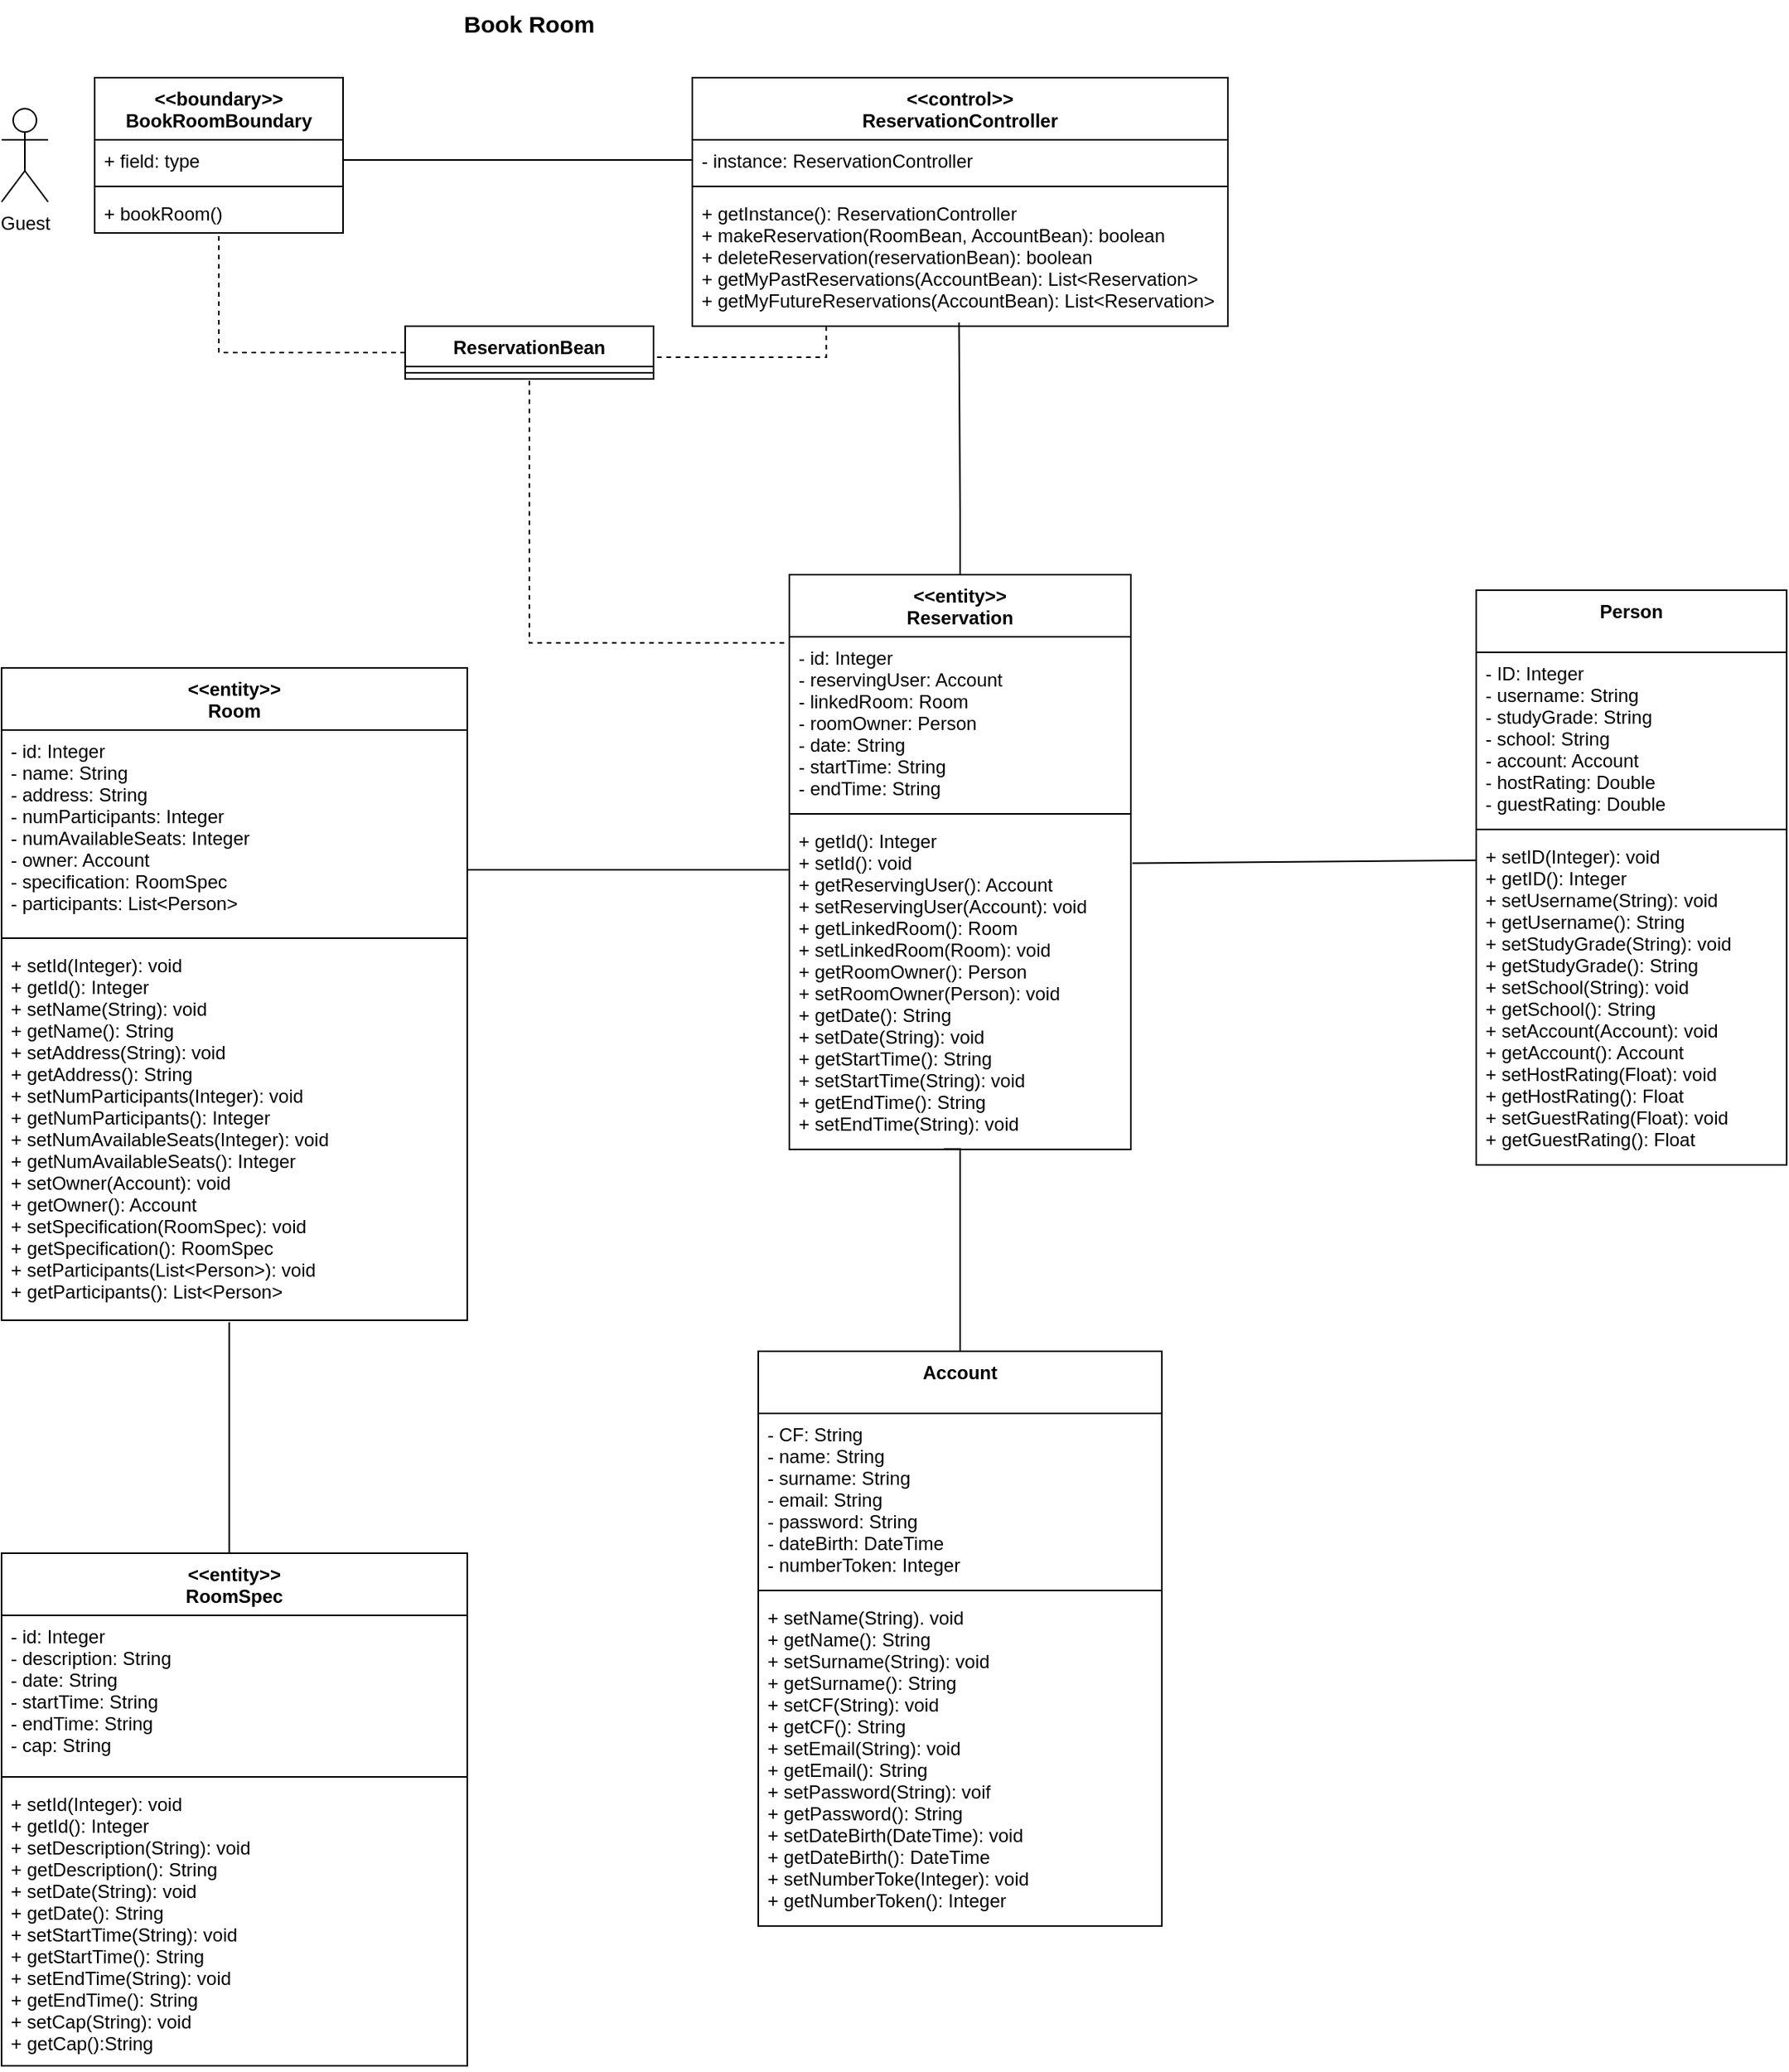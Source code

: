 <mxfile version="14.3.1" type="github">
  <diagram id="C5RBs43oDa-KdzZeNtuy" name="Page-1">
    <mxGraphModel dx="1038" dy="580" grid="1" gridSize="10" guides="1" tooltips="1" connect="1" arrows="1" fold="1" page="1" pageScale="1" pageWidth="1169" pageHeight="827" math="0" shadow="0">
      <root>
        <mxCell id="WIyWlLk6GJQsqaUBKTNV-0" />
        <mxCell id="WIyWlLk6GJQsqaUBKTNV-1" parent="WIyWlLk6GJQsqaUBKTNV-0" />
        <mxCell id="XrgExkq0QpoPTBbIDU7i-40" style="edgeStyle=orthogonalEdgeStyle;rounded=0;orthogonalLoop=1;jettySize=auto;html=1;exitX=0.25;exitY=1;exitDx=0;exitDy=0;entryX=1;entryY=0.5;entryDx=0;entryDy=0;endArrow=none;endFill=0;dashed=1;" parent="WIyWlLk6GJQsqaUBKTNV-1" source="XrgExkq0QpoPTBbIDU7i-41" target="XrgExkq0QpoPTBbIDU7i-52" edge="1">
          <mxGeometry relative="1" as="geometry">
            <Array as="points">
              <mxPoint x="601" y="250" />
              <mxPoint x="490" y="250" />
            </Array>
          </mxGeometry>
        </mxCell>
        <mxCell id="XrgExkq0QpoPTBbIDU7i-41" value="&lt;&lt;control&gt;&gt;&#xa;ReservationController" style="swimlane;fontStyle=1;align=center;verticalAlign=top;childLayout=stackLayout;horizontal=1;startSize=40;horizontalStack=0;resizeParent=1;resizeParentMax=0;resizeLast=0;collapsible=1;marginBottom=0;" parent="WIyWlLk6GJQsqaUBKTNV-1" vertex="1">
          <mxGeometry x="515" y="70" width="345" height="160" as="geometry" />
        </mxCell>
        <mxCell id="XrgExkq0QpoPTBbIDU7i-42" value="- instance: ReservationController" style="text;strokeColor=none;fillColor=none;align=left;verticalAlign=top;spacingLeft=4;spacingRight=4;overflow=hidden;rotatable=0;points=[[0,0.5],[1,0.5]];portConstraint=eastwest;" parent="XrgExkq0QpoPTBbIDU7i-41" vertex="1">
          <mxGeometry y="40" width="345" height="26" as="geometry" />
        </mxCell>
        <mxCell id="XrgExkq0QpoPTBbIDU7i-43" value="" style="line;strokeWidth=1;fillColor=none;align=left;verticalAlign=middle;spacingTop=-1;spacingLeft=3;spacingRight=3;rotatable=0;labelPosition=right;points=[];portConstraint=eastwest;" parent="XrgExkq0QpoPTBbIDU7i-41" vertex="1">
          <mxGeometry y="66" width="345" height="8" as="geometry" />
        </mxCell>
        <mxCell id="XrgExkq0QpoPTBbIDU7i-44" value="+ getInstance(): ReservationController&#xa;+ makeReservation(RoomBean, AccountBean): boolean&#xa;+ deleteReservation(reservationBean): boolean&#xa;+ getMyPastReservations(AccountBean): List&lt;Reservation&gt;&#xa;+ getMyFutureReservations(AccountBean): List&lt;Reservation&gt;&#xa;&#xa;" style="text;strokeColor=none;fillColor=none;align=left;verticalAlign=top;spacingLeft=4;spacingRight=4;overflow=hidden;rotatable=0;points=[[0,0.5],[1,0.5]];portConstraint=eastwest;" parent="XrgExkq0QpoPTBbIDU7i-41" vertex="1">
          <mxGeometry y="74" width="345" height="86" as="geometry" />
        </mxCell>
        <mxCell id="XrgExkq0QpoPTBbIDU7i-45" value="&lt;&lt;boundary&gt;&gt;&#xa;BookRoomBoundary" style="swimlane;fontStyle=1;align=center;verticalAlign=top;childLayout=stackLayout;horizontal=1;startSize=40;horizontalStack=0;resizeParent=1;resizeParentMax=0;resizeLast=0;collapsible=1;marginBottom=0;" parent="WIyWlLk6GJQsqaUBKTNV-1" vertex="1">
          <mxGeometry x="130" y="70" width="160" height="100" as="geometry" />
        </mxCell>
        <mxCell id="XrgExkq0QpoPTBbIDU7i-46" value="+ field: type" style="text;strokeColor=none;fillColor=none;align=left;verticalAlign=top;spacingLeft=4;spacingRight=4;overflow=hidden;rotatable=0;points=[[0,0.5],[1,0.5]];portConstraint=eastwest;" parent="XrgExkq0QpoPTBbIDU7i-45" vertex="1">
          <mxGeometry y="40" width="160" height="26" as="geometry" />
        </mxCell>
        <mxCell id="XrgExkq0QpoPTBbIDU7i-47" value="" style="line;strokeWidth=1;fillColor=none;align=left;verticalAlign=middle;spacingTop=-1;spacingLeft=3;spacingRight=3;rotatable=0;labelPosition=right;points=[];portConstraint=eastwest;" parent="XrgExkq0QpoPTBbIDU7i-45" vertex="1">
          <mxGeometry y="66" width="160" height="8" as="geometry" />
        </mxCell>
        <mxCell id="XrgExkq0QpoPTBbIDU7i-48" value="+ bookRoom()" style="text;strokeColor=none;fillColor=none;align=left;verticalAlign=top;spacingLeft=4;spacingRight=4;overflow=hidden;rotatable=0;points=[[0,0.5],[1,0.5]];portConstraint=eastwest;" parent="XrgExkq0QpoPTBbIDU7i-45" vertex="1">
          <mxGeometry y="74" width="160" height="26" as="geometry" />
        </mxCell>
        <mxCell id="XrgExkq0QpoPTBbIDU7i-49" value="Guest" style="shape=umlActor;verticalLabelPosition=bottom;verticalAlign=top;html=1;outlineConnect=0;" parent="WIyWlLk6GJQsqaUBKTNV-1" vertex="1">
          <mxGeometry x="70" y="90" width="30" height="60" as="geometry" />
        </mxCell>
        <mxCell id="XrgExkq0QpoPTBbIDU7i-50" style="edgeStyle=orthogonalEdgeStyle;rounded=0;orthogonalLoop=1;jettySize=auto;html=1;exitX=1;exitY=0.5;exitDx=0;exitDy=0;entryX=0;entryY=0.5;entryDx=0;entryDy=0;endArrow=none;endFill=0;" parent="WIyWlLk6GJQsqaUBKTNV-1" source="XrgExkq0QpoPTBbIDU7i-46" target="XrgExkq0QpoPTBbIDU7i-42" edge="1">
          <mxGeometry relative="1" as="geometry" />
        </mxCell>
        <mxCell id="XrgExkq0QpoPTBbIDU7i-51" style="edgeStyle=orthogonalEdgeStyle;rounded=0;orthogonalLoop=1;jettySize=auto;html=1;exitX=0;exitY=0.5;exitDx=0;exitDy=0;dashed=1;endArrow=none;endFill=0;" parent="WIyWlLk6GJQsqaUBKTNV-1" source="XrgExkq0QpoPTBbIDU7i-52" target="XrgExkq0QpoPTBbIDU7i-45" edge="1">
          <mxGeometry relative="1" as="geometry" />
        </mxCell>
        <mxCell id="XrgExkq0QpoPTBbIDU7i-52" value="ReservationBean" style="swimlane;fontStyle=1;align=center;verticalAlign=top;childLayout=stackLayout;horizontal=1;startSize=26;horizontalStack=0;resizeParent=1;resizeParentMax=0;resizeLast=0;collapsible=1;marginBottom=0;" parent="WIyWlLk6GJQsqaUBKTNV-1" vertex="1">
          <mxGeometry x="330" y="230" width="160" height="34" as="geometry" />
        </mxCell>
        <mxCell id="XrgExkq0QpoPTBbIDU7i-53" value="" style="line;strokeWidth=1;fillColor=none;align=left;verticalAlign=middle;spacingTop=-1;spacingLeft=3;spacingRight=3;rotatable=0;labelPosition=right;points=[];portConstraint=eastwest;" parent="XrgExkq0QpoPTBbIDU7i-52" vertex="1">
          <mxGeometry y="26" width="160" height="8" as="geometry" />
        </mxCell>
        <mxCell id="XrgExkq0QpoPTBbIDU7i-54" style="edgeStyle=orthogonalEdgeStyle;rounded=0;orthogonalLoop=1;jettySize=auto;html=1;entryX=0.5;entryY=1;entryDx=0;entryDy=0;dashed=1;endArrow=none;endFill=0;exitX=-0.015;exitY=0.035;exitDx=0;exitDy=0;exitPerimeter=0;" parent="WIyWlLk6GJQsqaUBKTNV-1" source="XrgExkq0QpoPTBbIDU7i-61" target="XrgExkq0QpoPTBbIDU7i-52" edge="1">
          <mxGeometry relative="1" as="geometry">
            <mxPoint x="210" y="310" as="sourcePoint" />
          </mxGeometry>
        </mxCell>
        <mxCell id="XrgExkq0QpoPTBbIDU7i-55" style="edgeStyle=orthogonalEdgeStyle;rounded=0;orthogonalLoop=1;jettySize=auto;html=1;endArrow=none;endFill=0;entryX=0.498;entryY=0.973;entryDx=0;entryDy=0;entryPerimeter=0;exitX=0.5;exitY=0;exitDx=0;exitDy=0;" parent="WIyWlLk6GJQsqaUBKTNV-1" source="XrgExkq0QpoPTBbIDU7i-60" target="XrgExkq0QpoPTBbIDU7i-44" edge="1">
          <mxGeometry relative="1" as="geometry">
            <mxPoint x="595" y="220" as="targetPoint" />
            <Array as="points">
              <mxPoint x="687" y="350" />
            </Array>
            <mxPoint x="290" y="300" as="sourcePoint" />
          </mxGeometry>
        </mxCell>
        <mxCell id="XrgExkq0QpoPTBbIDU7i-56" value="&lt;&lt;entity&gt;&gt;&#xa;Room" style="swimlane;fontStyle=1;align=center;verticalAlign=top;childLayout=stackLayout;horizontal=1;startSize=40;horizontalStack=0;resizeParent=1;resizeParentMax=0;resizeLast=0;collapsible=1;marginBottom=0;" parent="WIyWlLk6GJQsqaUBKTNV-1" vertex="1">
          <mxGeometry x="70" y="450" width="300" height="420" as="geometry" />
        </mxCell>
        <mxCell id="XrgExkq0QpoPTBbIDU7i-57" value="- id: Integer&#xa;- name: String&#xa;- address: String&#xa;- numParticipants: Integer&#xa;- numAvailableSeats: Integer&#xa;- owner: Account&#xa;- specification: RoomSpec&#xa;- participants: List&lt;Person&gt;" style="text;strokeColor=none;fillColor=none;align=left;verticalAlign=top;spacingLeft=4;spacingRight=4;overflow=hidden;rotatable=0;points=[[0,0.5],[1,0.5]];portConstraint=eastwest;fontSize=12;" parent="XrgExkq0QpoPTBbIDU7i-56" vertex="1">
          <mxGeometry y="40" width="300" height="130" as="geometry" />
        </mxCell>
        <mxCell id="XrgExkq0QpoPTBbIDU7i-58" value="" style="line;strokeWidth=1;fillColor=none;align=left;verticalAlign=middle;spacingTop=-1;spacingLeft=3;spacingRight=3;rotatable=0;labelPosition=right;points=[];portConstraint=eastwest;" parent="XrgExkq0QpoPTBbIDU7i-56" vertex="1">
          <mxGeometry y="170" width="300" height="8" as="geometry" />
        </mxCell>
        <mxCell id="XrgExkq0QpoPTBbIDU7i-59" value="+ setId(Integer): void&#xa;+ getId(): Integer&#xa;+ setName(String): void&#xa;+ getName(): String&#xa;+ setAddress(String): void&#xa;+ getAddress(): String&#xa;+ setNumParticipants(Integer): void&#xa;+ getNumParticipants(): Integer&#xa;+ setNumAvailableSeats(Integer): void&#xa;+ getNumAvailableSeats(): Integer&#xa;+ setOwner(Account): void&#xa;+ getOwner(): Account&#xa;+ setSpecification(RoomSpec): void&#xa;+ getSpecification(): RoomSpec&#xa;+ setParticipants(List&lt;Person&gt;): void&#xa;+ getParticipants(): List&lt;Person&gt;" style="text;strokeColor=none;fillColor=none;align=left;verticalAlign=top;spacingLeft=4;spacingRight=4;overflow=hidden;rotatable=0;points=[[0,0.5],[1,0.5]];portConstraint=eastwest;" parent="XrgExkq0QpoPTBbIDU7i-56" vertex="1">
          <mxGeometry y="178" width="300" height="242" as="geometry" />
        </mxCell>
        <mxCell id="XrgExkq0QpoPTBbIDU7i-60" value="&lt;&lt;entity&gt;&gt;&#xa;Reservation" style="swimlane;fontStyle=1;align=center;verticalAlign=top;childLayout=stackLayout;horizontal=1;startSize=40;horizontalStack=0;resizeParent=1;resizeParentMax=0;resizeLast=0;collapsible=1;marginBottom=0;" parent="WIyWlLk6GJQsqaUBKTNV-1" vertex="1">
          <mxGeometry x="577.5" y="390" width="220" height="370" as="geometry" />
        </mxCell>
        <mxCell id="XrgExkq0QpoPTBbIDU7i-61" value="- id: Integer&#xa;- reservingUser: Account&#xa;- linkedRoom: Room&#xa;- roomOwner: Person&#xa;- date: String&#xa;- startTime: String&#xa;- endTime: String" style="text;strokeColor=none;fillColor=none;align=left;verticalAlign=top;spacingLeft=4;spacingRight=4;overflow=hidden;rotatable=0;points=[[0,0.5],[1,0.5]];portConstraint=eastwest;" parent="XrgExkq0QpoPTBbIDU7i-60" vertex="1">
          <mxGeometry y="40" width="220" height="110" as="geometry" />
        </mxCell>
        <mxCell id="XrgExkq0QpoPTBbIDU7i-62" value="" style="line;strokeWidth=1;fillColor=none;align=left;verticalAlign=middle;spacingTop=-1;spacingLeft=3;spacingRight=3;rotatable=0;labelPosition=right;points=[];portConstraint=eastwest;" parent="XrgExkq0QpoPTBbIDU7i-60" vertex="1">
          <mxGeometry y="150" width="220" height="8" as="geometry" />
        </mxCell>
        <mxCell id="XrgExkq0QpoPTBbIDU7i-63" value="+ getId(): Integer&#xa;+ setId(): void&#xa;+ getReservingUser(): Account&#xa;+ setReservingUser(Account): void&#xa;+ getLinkedRoom(): Room&#xa;+ setLinkedRoom(Room): void&#xa;+ getRoomOwner(): Person&#xa;+ setRoomOwner(Person): void&#xa;+ getDate(): String&#xa;+ setDate(String): void&#xa;+ getStartTime(): String&#xa;+ setStartTime(String): void&#xa;+ getEndTime(): String&#xa;+ setEndTime(String): void" style="text;strokeColor=none;fillColor=none;align=left;verticalAlign=top;spacingLeft=4;spacingRight=4;overflow=hidden;rotatable=0;points=[[0,0.5],[1,0.5]];portConstraint=eastwest;" parent="XrgExkq0QpoPTBbIDU7i-60" vertex="1">
          <mxGeometry y="158" width="220" height="212" as="geometry" />
        </mxCell>
        <mxCell id="XrgExkq0QpoPTBbIDU7i-64" style="edgeStyle=orthogonalEdgeStyle;rounded=0;orthogonalLoop=1;jettySize=auto;html=1;exitX=0.5;exitY=0;exitDx=0;exitDy=0;entryX=0.452;entryY=0.999;entryDx=0;entryDy=0;entryPerimeter=0;endArrow=none;endFill=0;" parent="WIyWlLk6GJQsqaUBKTNV-1" source="XrgExkq0QpoPTBbIDU7i-65" target="XrgExkq0QpoPTBbIDU7i-63" edge="1">
          <mxGeometry relative="1" as="geometry">
            <Array as="points">
              <mxPoint x="687" y="760" />
            </Array>
          </mxGeometry>
        </mxCell>
        <mxCell id="XrgExkq0QpoPTBbIDU7i-65" value="Account" style="swimlane;fontStyle=1;align=center;verticalAlign=top;childLayout=stackLayout;horizontal=1;startSize=40;horizontalStack=0;resizeParent=1;resizeParentMax=0;resizeLast=0;collapsible=1;marginBottom=0;" parent="WIyWlLk6GJQsqaUBKTNV-1" vertex="1">
          <mxGeometry x="557.5" y="890" width="260" height="370" as="geometry" />
        </mxCell>
        <mxCell id="XrgExkq0QpoPTBbIDU7i-66" value="- CF: String&#xa;- name: String&#xa;- surname: String&#xa;- email: String&#xa;- password: String&#xa;- dateBirth: DateTime&#xa;- numberToken: Integer&#xa;" style="text;strokeColor=none;fillColor=none;align=left;verticalAlign=top;spacingLeft=4;spacingRight=4;overflow=hidden;rotatable=0;points=[[0,0.5],[1,0.5]];portConstraint=eastwest;" parent="XrgExkq0QpoPTBbIDU7i-65" vertex="1">
          <mxGeometry y="40" width="260" height="110" as="geometry" />
        </mxCell>
        <mxCell id="XrgExkq0QpoPTBbIDU7i-67" value="" style="line;strokeWidth=1;fillColor=none;align=left;verticalAlign=middle;spacingTop=-1;spacingLeft=3;spacingRight=3;rotatable=0;labelPosition=right;points=[];portConstraint=eastwest;" parent="XrgExkq0QpoPTBbIDU7i-65" vertex="1">
          <mxGeometry y="150" width="260" height="8" as="geometry" />
        </mxCell>
        <mxCell id="XrgExkq0QpoPTBbIDU7i-68" value="+ setName(String). void&#xa;+ getName(): String&#xa;+ setSurname(String): void&#xa;+ getSurname(): String&#xa;+ setCF(String): void&#xa;+ getCF(): String&#xa;+ setEmail(String): void&#xa;+ getEmail(): String&#xa;+ setPassword(String): voif&#xa;+ getPassword(): String&#xa;+ setDateBirth(DateTime): void&#xa;+ getDateBirth(): DateTime&#xa;+ setNumberToke(Integer): void&#xa;+ getNumberToken(): Integer" style="text;strokeColor=none;fillColor=none;align=left;verticalAlign=top;spacingLeft=4;spacingRight=4;overflow=hidden;rotatable=0;points=[[0,0.5],[1,0.5]];portConstraint=eastwest;" parent="XrgExkq0QpoPTBbIDU7i-65" vertex="1">
          <mxGeometry y="158" width="260" height="212" as="geometry" />
        </mxCell>
        <mxCell id="XrgExkq0QpoPTBbIDU7i-69" value="Person" style="swimlane;fontStyle=1;align=center;verticalAlign=top;childLayout=stackLayout;horizontal=1;startSize=40;horizontalStack=0;resizeParent=1;resizeParentMax=0;resizeLast=0;collapsible=1;marginBottom=0;" parent="WIyWlLk6GJQsqaUBKTNV-1" vertex="1">
          <mxGeometry x="1020" y="400" width="200" height="370" as="geometry" />
        </mxCell>
        <mxCell id="XrgExkq0QpoPTBbIDU7i-70" value="- ID: Integer&#xa;- username: String&#xa;- studyGrade: String&#xa;- school: String&#xa;- account: Account&#xa;- hostRating: Double&#xa;- guestRating: Double" style="text;strokeColor=none;fillColor=none;align=left;verticalAlign=top;spacingLeft=4;spacingRight=4;overflow=hidden;rotatable=0;points=[[0,0.5],[1,0.5]];portConstraint=eastwest;" parent="XrgExkq0QpoPTBbIDU7i-69" vertex="1">
          <mxGeometry y="40" width="200" height="110" as="geometry" />
        </mxCell>
        <mxCell id="XrgExkq0QpoPTBbIDU7i-71" value="" style="line;strokeWidth=1;fillColor=none;align=left;verticalAlign=middle;spacingTop=-1;spacingLeft=3;spacingRight=3;rotatable=0;labelPosition=right;points=[];portConstraint=eastwest;" parent="XrgExkq0QpoPTBbIDU7i-69" vertex="1">
          <mxGeometry y="150" width="200" height="8" as="geometry" />
        </mxCell>
        <mxCell id="XrgExkq0QpoPTBbIDU7i-72" value="+ setID(Integer): void&#xa;+ getID(): Integer&#xa;+ setUsername(String): void&#xa;+ getUsername(): String&#xa;+ setStudyGrade(String): void&#xa;+ getStudyGrade(): String&#xa;+ setSchool(String): void&#xa;+ getSchool(): String&#xa;+ setAccount(Account): void&#xa;+ getAccount(): Account&#xa;+ setHostRating(Float): void&#xa;+ getHostRating(): Float&#xa;+ setGuestRating(Float): void&#xa;+ getGuestRating(): Float" style="text;strokeColor=none;fillColor=none;align=left;verticalAlign=top;spacingLeft=4;spacingRight=4;overflow=hidden;rotatable=0;points=[[0,0.5],[1,0.5]];portConstraint=eastwest;" parent="XrgExkq0QpoPTBbIDU7i-69" vertex="1">
          <mxGeometry y="158" width="200" height="212" as="geometry" />
        </mxCell>
        <mxCell id="XrgExkq0QpoPTBbIDU7i-73" style="edgeStyle=orthogonalEdgeStyle;rounded=0;orthogonalLoop=1;jettySize=auto;html=1;exitX=0.5;exitY=0;exitDx=0;exitDy=0;entryX=0.489;entryY=1.005;entryDx=0;entryDy=0;entryPerimeter=0;endArrow=none;endFill=0;fontSize=12;" parent="WIyWlLk6GJQsqaUBKTNV-1" source="XrgExkq0QpoPTBbIDU7i-74" target="XrgExkq0QpoPTBbIDU7i-59" edge="1">
          <mxGeometry relative="1" as="geometry">
            <Array as="points">
              <mxPoint x="217" y="1020" />
            </Array>
          </mxGeometry>
        </mxCell>
        <mxCell id="XrgExkq0QpoPTBbIDU7i-74" value="&lt;&lt;entity&gt;&gt;&#xa;RoomSpec" style="swimlane;fontStyle=1;align=center;verticalAlign=top;childLayout=stackLayout;horizontal=1;startSize=40;horizontalStack=0;resizeParent=1;resizeParentMax=0;resizeLast=0;collapsible=1;marginBottom=0;" parent="WIyWlLk6GJQsqaUBKTNV-1" vertex="1">
          <mxGeometry x="70" y="1020" width="300" height="330" as="geometry" />
        </mxCell>
        <mxCell id="XrgExkq0QpoPTBbIDU7i-75" value="- id: Integer&#xa;- description: String&#xa;- date: String&#xa;- startTime: String&#xa;- endTime: String&#xa;- cap: String" style="text;strokeColor=none;fillColor=none;align=left;verticalAlign=top;spacingLeft=4;spacingRight=4;overflow=hidden;rotatable=0;points=[[0,0.5],[1,0.5]];portConstraint=eastwest;fontSize=12;" parent="XrgExkq0QpoPTBbIDU7i-74" vertex="1">
          <mxGeometry y="40" width="300" height="100" as="geometry" />
        </mxCell>
        <mxCell id="XrgExkq0QpoPTBbIDU7i-76" value="" style="line;strokeWidth=1;fillColor=none;align=left;verticalAlign=middle;spacingTop=-1;spacingLeft=3;spacingRight=3;rotatable=0;labelPosition=right;points=[];portConstraint=eastwest;" parent="XrgExkq0QpoPTBbIDU7i-74" vertex="1">
          <mxGeometry y="140" width="300" height="8" as="geometry" />
        </mxCell>
        <mxCell id="XrgExkq0QpoPTBbIDU7i-77" value="+ setId(Integer): void&#xa;+ getId(): Integer&#xa;+ setDescription(String): void&#xa;+ getDescription(): String&#xa;+ setDate(String): void&#xa;+ getDate(): String&#xa;+ setStartTime(String): void&#xa;+ getStartTime(): String&#xa;+ setEndTime(String): void&#xa;+ getEndTime(): String&#xa;+ setCap(String): void&#xa;+ getCap():String" style="text;strokeColor=none;fillColor=none;align=left;verticalAlign=top;spacingLeft=4;spacingRight=4;overflow=hidden;rotatable=0;points=[[0,0.5],[1,0.5]];portConstraint=eastwest;" parent="XrgExkq0QpoPTBbIDU7i-74" vertex="1">
          <mxGeometry y="148" width="300" height="182" as="geometry" />
        </mxCell>
        <mxCell id="XrgExkq0QpoPTBbIDU7i-78" value="" style="endArrow=none;html=1;fontSize=12;" parent="WIyWlLk6GJQsqaUBKTNV-1" edge="1">
          <mxGeometry width="50" height="50" relative="1" as="geometry">
            <mxPoint x="370.0" y="580" as="sourcePoint" />
            <mxPoint x="577" y="580" as="targetPoint" />
          </mxGeometry>
        </mxCell>
        <mxCell id="XrgExkq0QpoPTBbIDU7i-79" value="" style="endArrow=none;html=1;fontSize=12;entryX=-0.002;entryY=0.075;entryDx=0;entryDy=0;entryPerimeter=0;exitX=1.004;exitY=0.131;exitDx=0;exitDy=0;exitPerimeter=0;" parent="WIyWlLk6GJQsqaUBKTNV-1" source="XrgExkq0QpoPTBbIDU7i-63" target="XrgExkq0QpoPTBbIDU7i-72" edge="1">
          <mxGeometry width="50" height="50" relative="1" as="geometry">
            <mxPoint x="610" y="640" as="sourcePoint" />
            <mxPoint x="660" y="590" as="targetPoint" />
          </mxGeometry>
        </mxCell>
        <mxCell id="B30IVarPb4L5et9cg137-0" value="Book Room" style="text;html=1;strokeColor=none;fillColor=none;align=center;verticalAlign=middle;whiteSpace=wrap;rounded=0;fontSize=15;fontStyle=1" vertex="1" parent="WIyWlLk6GJQsqaUBKTNV-1">
          <mxGeometry x="350" y="20" width="120" height="30" as="geometry" />
        </mxCell>
      </root>
    </mxGraphModel>
  </diagram>
</mxfile>
